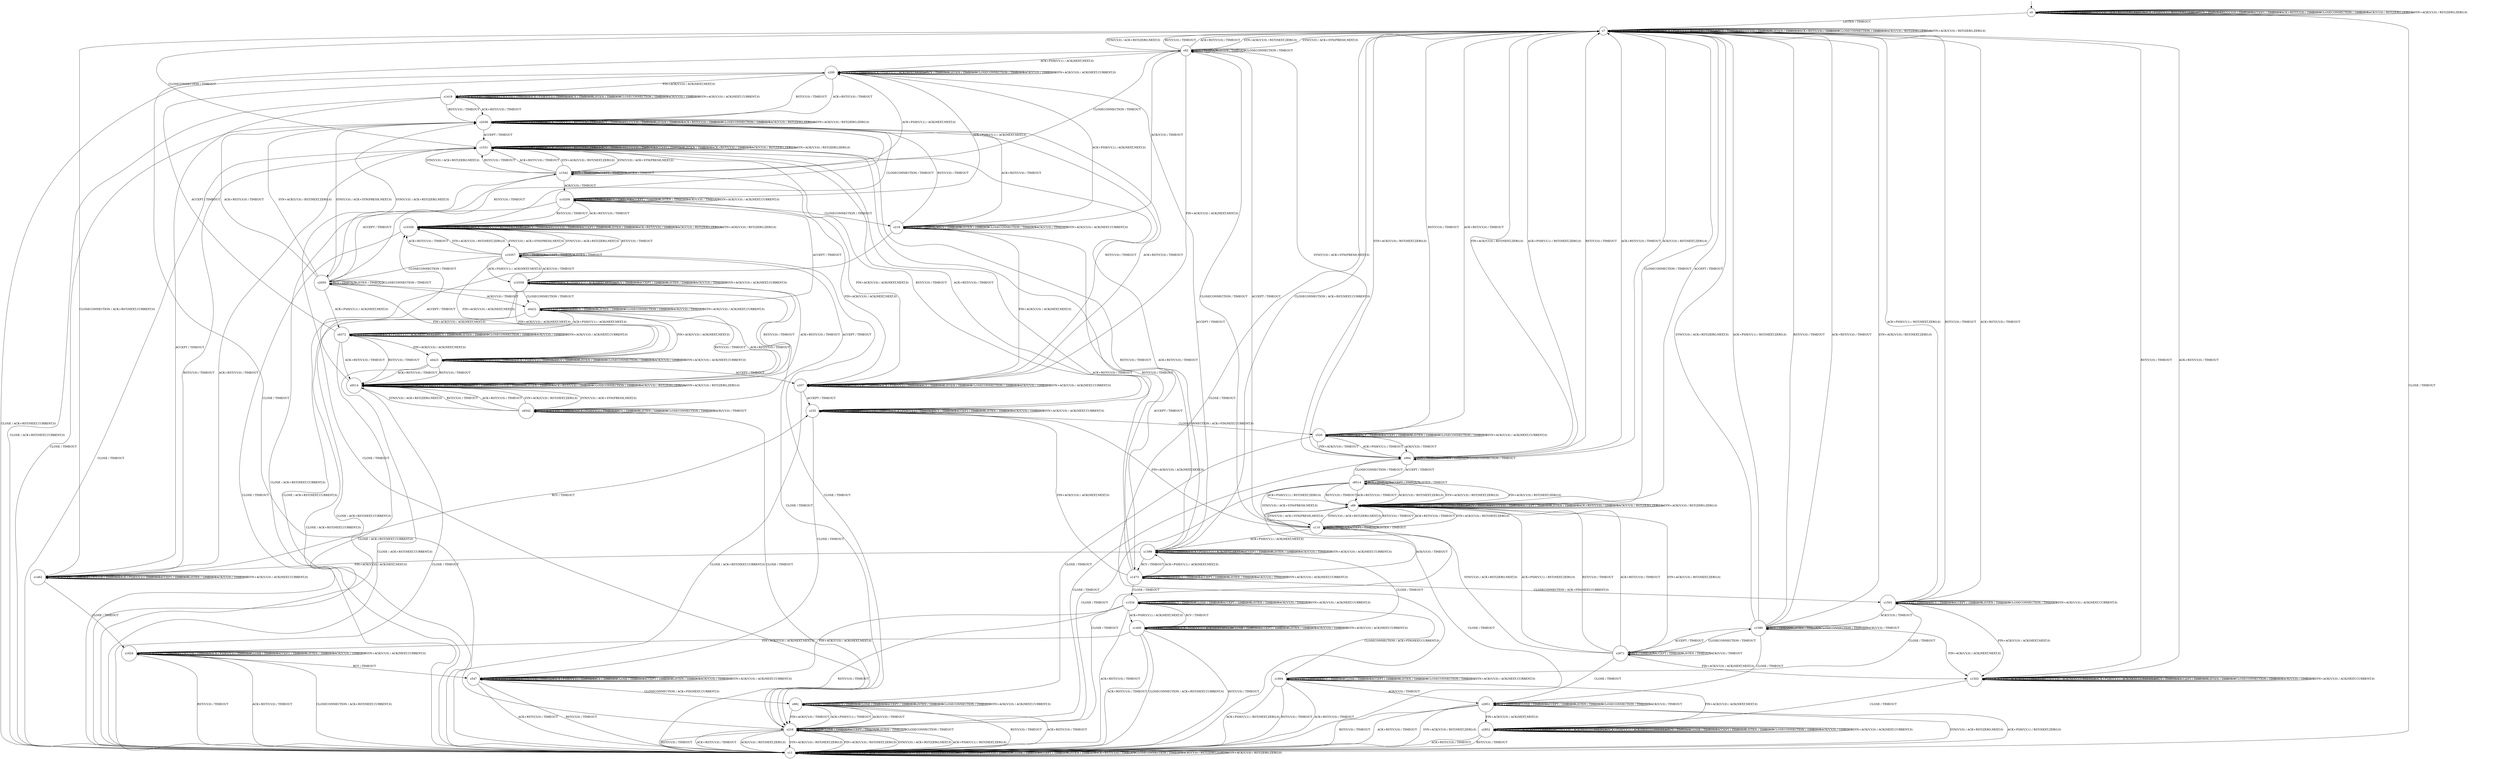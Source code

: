 digraph g {

	 s7 [shape = "circle" label="s7"];
	 s1462 [shape = "circle" label="s1462"];
	 s6514 [shape = "circle" label="s6514"];
	 s10357 [shape = "circle" label="s10357"];
	 s92 [shape = "circle" label="s92"];
	 s207 [shape = "circle" label="s207"];
	 s1894 [shape = "circle" label="s1894"];
	 s1534 [shape = "circle" label="s1534"];
	 s216 [shape = "circle" label="s216"];
	 s11 [shape = "circle" label="s11"];
	 s1501 [shape = "circle" label="s1501"];
	 s547 [shape = "circle" label="s547"];
	 s1624 [shape = "circle" label="s1624"];
	 s2036 [shape = "circle" label="s2036"];
	 s2851 [shape = "circle" label="s2851"];
	 s6422 [shape = "circle" label="s6422"];
	 s1531 [shape = "circle" label="s1531"];
	 s1400 [shape = "circle" label="s1400"];
	 s8514 [shape = "circle" label="s8514"];
	 s6542 [shape = "circle" label="s6542"];
	 s1542 [shape = "circle" label="s1542"];
	 s10356 [shape = "circle" label="s10356"];
	 s10358 [shape = "circle" label="s10358"];
	 s994 [shape = "circle" label="s994"];
	 s1473 [shape = "circle" label="s1473"];
	 s1419 [shape = "circle" label="s1419"];
	 s6423 [shape = "circle" label="s6423"];
	 s520 [shape = "circle" label="s520"];
	 s2852 [shape = "circle" label="s2852"];
	 s1502 [shape = "circle" label="s1502"];
	 s235 [shape = "circle" label="s235"];
	 s218 [shape = "circle" label="s218"];
	 s1580 [shape = "circle" label="s1580"];
	 s981 [shape = "circle" label="s981"];
	 s1399 [shape = "circle" label="s1399"];
	 s2050 [shape = "circle" label="s2050"];
	 s0 [shape = "circle" label="s0"];
	 s10209 [shape = "circle" label="s10209"];
	 s6372 [shape = "circle" label="s6372"];
	 s110 [shape = "circle" label="s110"];
	 s89 [shape = "circle" label="s89"];
	 s200 [shape = "circle" label="s200"];
	 s2671 [shape = "circle" label="s2671"];
	 s0 -> s0 [label="FIN+ACK(V,V,0) / RST(ZERO,ZERO,0)"];
	 s0 -> s0 [label="SYN(V,V,0) / ACK+RST(ZERO,NEXT,0)"];
	 s0 -> s0 [label="ACK+PSH(V,V,1) / RST(ZERO,ZERO,0)"];
	 s0 -> s0 [label="RCV / TIMEOUT"];
	 s0 -> s0 [label="RST(V,V,0) / TIMEOUT"];
	 s0 -> s11 [label="CLOSE / TIMEOUT"];
	 s0 -> s0 [label="ACCEPT / TIMEOUT"];
	 s0 -> s7 [label="LISTEN / TIMEOUT"];
	 s0 -> s0 [label="ACK+RST(V,V,0) / TIMEOUT"];
	 s0 -> s0 [label="CLOSECONNECTION / TIMEOUT"];
	 s0 -> s0 [label="ACK(V,V,0) / RST(ZERO,ZERO,0)"];
	 s0 -> s0 [label="SYN+ACK(V,V,0) / RST(ZERO,ZERO,0)"];
	 s7 -> s7 [label="FIN+ACK(V,V,0) / RST(ZERO,ZERO,0)"];
	 s7 -> s92 [label="SYN(V,V,0) / ACK+SYN(FRESH,NEXT,0)"];
	 s7 -> s7 [label="ACK+PSH(V,V,1) / RST(ZERO,ZERO,0)"];
	 s7 -> s7 [label="RCV / TIMEOUT"];
	 s7 -> s7 [label="RST(V,V,0) / TIMEOUT"];
	 s7 -> s11 [label="CLOSE / TIMEOUT"];
	 s7 -> s89 [label="ACCEPT / TIMEOUT"];
	 s7 -> s7 [label="LISTEN / TIMEOUT"];
	 s7 -> s7 [label="ACK+RST(V,V,0) / TIMEOUT"];
	 s7 -> s7 [label="CLOSECONNECTION / TIMEOUT"];
	 s7 -> s7 [label="ACK(V,V,0) / RST(ZERO,ZERO,0)"];
	 s7 -> s7 [label="SYN+ACK(V,V,0) / RST(ZERO,ZERO,0)"];
	 s11 -> s11 [label="FIN+ACK(V,V,0) / RST(ZERO,ZERO,0)"];
	 s11 -> s11 [label="SYN(V,V,0) / ACK+RST(ZERO,NEXT,0)"];
	 s11 -> s11 [label="ACK+PSH(V,V,1) / RST(ZERO,ZERO,0)"];
	 s11 -> s11 [label="RCV / TIMEOUT"];
	 s11 -> s11 [label="RST(V,V,0) / TIMEOUT"];
	 s11 -> s11 [label="CLOSE / TIMEOUT"];
	 s11 -> s11 [label="ACCEPT / TIMEOUT"];
	 s11 -> s11 [label="LISTEN / TIMEOUT"];
	 s11 -> s11 [label="ACK+RST(V,V,0) / TIMEOUT"];
	 s11 -> s11 [label="CLOSECONNECTION / TIMEOUT"];
	 s11 -> s11 [label="ACK(V,V,0) / RST(ZERO,ZERO,0)"];
	 s11 -> s11 [label="SYN+ACK(V,V,0) / RST(ZERO,ZERO,0)"];
	 s89 -> s89 [label="FIN+ACK(V,V,0) / RST(ZERO,ZERO,0)"];
	 s89 -> s110 [label="SYN(V,V,0) / ACK+SYN(FRESH,NEXT,0)"];
	 s89 -> s89 [label="ACK+PSH(V,V,1) / RST(ZERO,ZERO,0)"];
	 s89 -> s89 [label="RCV / TIMEOUT"];
	 s89 -> s89 [label="RST(V,V,0) / TIMEOUT"];
	 s89 -> s11 [label="CLOSE / TIMEOUT"];
	 s89 -> s89 [label="ACCEPT / TIMEOUT"];
	 s89 -> s89 [label="LISTEN / TIMEOUT"];
	 s89 -> s89 [label="ACK+RST(V,V,0) / TIMEOUT"];
	 s89 -> s7 [label="CLOSECONNECTION / TIMEOUT"];
	 s89 -> s89 [label="ACK(V,V,0) / RST(ZERO,ZERO,0)"];
	 s89 -> s89 [label="SYN+ACK(V,V,0) / RST(ZERO,ZERO,0)"];
	 s92 -> s207 [label="FIN+ACK(V,V,0) / ACK(NEXT,NEXT,0)"];
	 s92 -> s7 [label="SYN(V,V,0) / ACK+RST(ZERO,NEXT,0)"];
	 s92 -> s200 [label="ACK+PSH(V,V,1) / ACK(NEXT,NEXT,0)"];
	 s92 -> s92 [label="RCV / TIMEOUT"];
	 s92 -> s7 [label="RST(V,V,0) / TIMEOUT"];
	 s92 -> s216 [label="CLOSE / TIMEOUT"];
	 s92 -> s110 [label="ACCEPT / TIMEOUT"];
	 s92 -> s92 [label="LISTEN / TIMEOUT"];
	 s92 -> s7 [label="ACK+RST(V,V,0) / TIMEOUT"];
	 s92 -> s92 [label="CLOSECONNECTION / TIMEOUT"];
	 s92 -> s218 [label="ACK(V,V,0) / TIMEOUT"];
	 s92 -> s7 [label="SYN+ACK(V,V,0) / RST(NEXT,ZERO,0)"];
	 s110 -> s235 [label="FIN+ACK(V,V,0) / ACK(NEXT,NEXT,0)"];
	 s110 -> s89 [label="SYN(V,V,0) / ACK+RST(ZERO,NEXT,0)"];
	 s110 -> s1399 [label="ACK+PSH(V,V,1) / ACK(NEXT,NEXT,0)"];
	 s110 -> s110 [label="RCV / TIMEOUT"];
	 s110 -> s89 [label="RST(V,V,0) / TIMEOUT"];
	 s110 -> s216 [label="CLOSE / TIMEOUT"];
	 s110 -> s110 [label="ACCEPT / TIMEOUT"];
	 s110 -> s110 [label="LISTEN / TIMEOUT"];
	 s110 -> s89 [label="ACK+RST(V,V,0) / TIMEOUT"];
	 s110 -> s92 [label="CLOSECONNECTION / TIMEOUT"];
	 s110 -> s1473 [label="ACK(V,V,0) / TIMEOUT"];
	 s110 -> s89 [label="SYN+ACK(V,V,0) / RST(NEXT,ZERO,0)"];
	 s200 -> s1419 [label="FIN+ACK(V,V,0) / ACK(NEXT,NEXT,0)"];
	 s200 -> s200 [label="SYN(V,V,0) / TIMEOUT"];
	 s200 -> s200 [label="ACK+PSH(V,V,1) / ACK(NEXT,NEXT,0)"];
	 s200 -> s200 [label="RCV / TIMEOUT"];
	 s200 -> s2036 [label="RST(V,V,0) / TIMEOUT"];
	 s200 -> s11 [label="CLOSE / ACK+RST(NEXT,CURRENT,0)"];
	 s200 -> s1399 [label="ACCEPT / TIMEOUT"];
	 s200 -> s200 [label="LISTEN / TIMEOUT"];
	 s200 -> s2036 [label="ACK+RST(V,V,0) / TIMEOUT"];
	 s200 -> s200 [label="CLOSECONNECTION / TIMEOUT"];
	 s200 -> s200 [label="ACK(V,V,0) / TIMEOUT"];
	 s200 -> s200 [label="SYN+ACK(V,V,0) / ACK(NEXT,CURRENT,0)"];
	 s207 -> s207 [label="FIN+ACK(V,V,0) / TIMEOUT"];
	 s207 -> s207 [label="SYN(V,V,0) / TIMEOUT"];
	 s207 -> s207 [label="ACK+PSH(V,V,1) / TIMEOUT"];
	 s207 -> s207 [label="RCV / TIMEOUT"];
	 s207 -> s2036 [label="RST(V,V,0) / TIMEOUT"];
	 s207 -> s11 [label="CLOSE / ACK+RST(NEXT,CURRENT,0)"];
	 s207 -> s235 [label="ACCEPT / TIMEOUT"];
	 s207 -> s207 [label="LISTEN / TIMEOUT"];
	 s207 -> s2036 [label="ACK+RST(V,V,0) / TIMEOUT"];
	 s207 -> s207 [label="CLOSECONNECTION / TIMEOUT"];
	 s207 -> s207 [label="ACK(V,V,0) / TIMEOUT"];
	 s207 -> s207 [label="SYN+ACK(V,V,0) / ACK(NEXT,CURRENT,0)"];
	 s216 -> s11 [label="FIN+ACK(V,V,0) / RST(NEXT,ZERO,0)"];
	 s216 -> s11 [label="SYN(V,V,0) / ACK+RST(ZERO,NEXT,0)"];
	 s216 -> s11 [label="ACK+PSH(V,V,1) / RST(NEXT,ZERO,0)"];
	 s216 -> s216 [label="RCV / TIMEOUT"];
	 s216 -> s11 [label="RST(V,V,0) / TIMEOUT"];
	 s216 -> s216 [label="CLOSE / TIMEOUT"];
	 s216 -> s216 [label="ACCEPT / TIMEOUT"];
	 s216 -> s216 [label="LISTEN / TIMEOUT"];
	 s216 -> s11 [label="ACK+RST(V,V,0) / TIMEOUT"];
	 s216 -> s216 [label="CLOSECONNECTION / TIMEOUT"];
	 s216 -> s11 [label="ACK(V,V,0) / RST(NEXT,ZERO,0)"];
	 s216 -> s11 [label="SYN+ACK(V,V,0) / RST(NEXT,ZERO,0)"];
	 s218 -> s207 [label="FIN+ACK(V,V,0) / ACK(NEXT,NEXT,0)"];
	 s218 -> s218 [label="SYN(V,V,0) / TIMEOUT"];
	 s218 -> s200 [label="ACK+PSH(V,V,1) / ACK(NEXT,NEXT,0)"];
	 s218 -> s218 [label="RCV / TIMEOUT"];
	 s218 -> s2036 [label="RST(V,V,0) / TIMEOUT"];
	 s218 -> s11 [label="CLOSE / ACK+RST(NEXT,CURRENT,0)"];
	 s218 -> s1473 [label="ACCEPT / TIMEOUT"];
	 s218 -> s218 [label="LISTEN / TIMEOUT"];
	 s218 -> s2036 [label="ACK+RST(V,V,0) / TIMEOUT"];
	 s218 -> s218 [label="CLOSECONNECTION / TIMEOUT"];
	 s218 -> s218 [label="ACK(V,V,0) / TIMEOUT"];
	 s218 -> s218 [label="SYN+ACK(V,V,0) / ACK(NEXT,CURRENT,0)"];
	 s235 -> s235 [label="FIN+ACK(V,V,0) / TIMEOUT"];
	 s235 -> s235 [label="SYN(V,V,0) / TIMEOUT"];
	 s235 -> s235 [label="ACK+PSH(V,V,1) / TIMEOUT"];
	 s235 -> s235 [label="RCV / TIMEOUT"];
	 s235 -> s1531 [label="RST(V,V,0) / TIMEOUT"];
	 s235 -> s547 [label="CLOSE / TIMEOUT"];
	 s235 -> s235 [label="ACCEPT / TIMEOUT"];
	 s235 -> s235 [label="LISTEN / TIMEOUT"];
	 s235 -> s1531 [label="ACK+RST(V,V,0) / TIMEOUT"];
	 s235 -> s520 [label="CLOSECONNECTION / ACK+FIN(NEXT,CURRENT,0)"];
	 s235 -> s235 [label="ACK(V,V,0) / TIMEOUT"];
	 s235 -> s235 [label="SYN+ACK(V,V,0) / ACK(NEXT,CURRENT,0)"];
	 s520 -> s994 [label="FIN+ACK(V,V,0) / TIMEOUT"];
	 s520 -> s520 [label="SYN(V,V,0) / TIMEOUT"];
	 s520 -> s994 [label="ACK+PSH(V,V,1) / TIMEOUT"];
	 s520 -> s520 [label="RCV / TIMEOUT"];
	 s520 -> s7 [label="RST(V,V,0) / TIMEOUT"];
	 s520 -> s981 [label="CLOSE / TIMEOUT"];
	 s520 -> s520 [label="ACCEPT / TIMEOUT"];
	 s520 -> s520 [label="LISTEN / TIMEOUT"];
	 s520 -> s7 [label="ACK+RST(V,V,0) / TIMEOUT"];
	 s520 -> s520 [label="CLOSECONNECTION / TIMEOUT"];
	 s520 -> s994 [label="ACK(V,V,0) / TIMEOUT"];
	 s520 -> s520 [label="SYN+ACK(V,V,0) / ACK(NEXT,CURRENT,0)"];
	 s547 -> s547 [label="FIN+ACK(V,V,0) / TIMEOUT"];
	 s547 -> s547 [label="SYN(V,V,0) / TIMEOUT"];
	 s547 -> s547 [label="ACK+PSH(V,V,1) / TIMEOUT"];
	 s547 -> s547 [label="RCV / TIMEOUT"];
	 s547 -> s11 [label="RST(V,V,0) / TIMEOUT"];
	 s547 -> s547 [label="CLOSE / TIMEOUT"];
	 s547 -> s547 [label="ACCEPT / TIMEOUT"];
	 s547 -> s547 [label="LISTEN / TIMEOUT"];
	 s547 -> s11 [label="ACK+RST(V,V,0) / TIMEOUT"];
	 s547 -> s981 [label="CLOSECONNECTION / ACK+FIN(NEXT,CURRENT,0)"];
	 s547 -> s547 [label="ACK(V,V,0) / TIMEOUT"];
	 s547 -> s547 [label="SYN+ACK(V,V,0) / ACK(NEXT,CURRENT,0)"];
	 s981 -> s216 [label="FIN+ACK(V,V,0) / TIMEOUT"];
	 s981 -> s981 [label="SYN(V,V,0) / TIMEOUT"];
	 s981 -> s216 [label="ACK+PSH(V,V,1) / TIMEOUT"];
	 s981 -> s981 [label="RCV / TIMEOUT"];
	 s981 -> s11 [label="RST(V,V,0) / TIMEOUT"];
	 s981 -> s981 [label="CLOSE / TIMEOUT"];
	 s981 -> s981 [label="ACCEPT / TIMEOUT"];
	 s981 -> s981 [label="LISTEN / TIMEOUT"];
	 s981 -> s11 [label="ACK+RST(V,V,0) / TIMEOUT"];
	 s981 -> s981 [label="CLOSECONNECTION / TIMEOUT"];
	 s981 -> s216 [label="ACK(V,V,0) / TIMEOUT"];
	 s981 -> s981 [label="SYN+ACK(V,V,0) / ACK(NEXT,CURRENT,0)"];
	 s994 -> s7 [label="FIN+ACK(V,V,0) / RST(NEXT,ZERO,0)"];
	 s994 -> s92 [label="SYN(V,V,0) / ACK+SYN(FRESH,NEXT,0)"];
	 s994 -> s7 [label="ACK+PSH(V,V,1) / RST(NEXT,ZERO,0)"];
	 s994 -> s994 [label="RCV / TIMEOUT"];
	 s994 -> s7 [label="RST(V,V,0) / TIMEOUT"];
	 s994 -> s216 [label="CLOSE / TIMEOUT"];
	 s994 -> s8514 [label="ACCEPT / TIMEOUT"];
	 s994 -> s994 [label="LISTEN / TIMEOUT"];
	 s994 -> s7 [label="ACK+RST(V,V,0) / TIMEOUT"];
	 s994 -> s994 [label="CLOSECONNECTION / TIMEOUT"];
	 s994 -> s7 [label="ACK(V,V,0) / RST(NEXT,ZERO,0)"];
	 s994 -> s7 [label="SYN+ACK(V,V,0) / RST(NEXT,ZERO,0)"];
	 s1399 -> s1462 [label="FIN+ACK(V,V,0) / ACK(NEXT,NEXT,0)"];
	 s1399 -> s1399 [label="SYN(V,V,0) / TIMEOUT"];
	 s1399 -> s1399 [label="ACK+PSH(V,V,1) / ACK(NEXT,NEXT,0)"];
	 s1399 -> s1473 [label="RCV / TIMEOUT"];
	 s1399 -> s1531 [label="RST(V,V,0) / TIMEOUT"];
	 s1399 -> s1400 [label="CLOSE / TIMEOUT"];
	 s1399 -> s1399 [label="ACCEPT / TIMEOUT"];
	 s1399 -> s1399 [label="LISTEN / TIMEOUT"];
	 s1399 -> s1531 [label="ACK+RST(V,V,0) / TIMEOUT"];
	 s1399 -> s7 [label="CLOSECONNECTION / ACK+RST(NEXT,CURRENT,0)"];
	 s1399 -> s1399 [label="ACK(V,V,0) / TIMEOUT"];
	 s1399 -> s1399 [label="SYN+ACK(V,V,0) / ACK(NEXT,CURRENT,0)"];
	 s1400 -> s1624 [label="FIN+ACK(V,V,0) / ACK(NEXT,NEXT,0)"];
	 s1400 -> s1400 [label="SYN(V,V,0) / TIMEOUT"];
	 s1400 -> s1400 [label="ACK+PSH(V,V,1) / ACK(NEXT,NEXT,0)"];
	 s1400 -> s1534 [label="RCV / TIMEOUT"];
	 s1400 -> s11 [label="RST(V,V,0) / TIMEOUT"];
	 s1400 -> s1400 [label="CLOSE / TIMEOUT"];
	 s1400 -> s1400 [label="ACCEPT / TIMEOUT"];
	 s1400 -> s1400 [label="LISTEN / TIMEOUT"];
	 s1400 -> s11 [label="ACK+RST(V,V,0) / TIMEOUT"];
	 s1400 -> s11 [label="CLOSECONNECTION / ACK+RST(NEXT,CURRENT,0)"];
	 s1400 -> s1400 [label="ACK(V,V,0) / TIMEOUT"];
	 s1400 -> s1400 [label="SYN+ACK(V,V,0) / ACK(NEXT,CURRENT,0)"];
	 s1419 -> s1419 [label="FIN+ACK(V,V,0) / TIMEOUT"];
	 s1419 -> s1419 [label="SYN(V,V,0) / TIMEOUT"];
	 s1419 -> s1419 [label="ACK+PSH(V,V,1) / TIMEOUT"];
	 s1419 -> s1419 [label="RCV / TIMEOUT"];
	 s1419 -> s2036 [label="RST(V,V,0) / TIMEOUT"];
	 s1419 -> s11 [label="CLOSE / ACK+RST(NEXT,CURRENT,0)"];
	 s1419 -> s1462 [label="ACCEPT / TIMEOUT"];
	 s1419 -> s1419 [label="LISTEN / TIMEOUT"];
	 s1419 -> s2036 [label="ACK+RST(V,V,0) / TIMEOUT"];
	 s1419 -> s1419 [label="CLOSECONNECTION / TIMEOUT"];
	 s1419 -> s1419 [label="ACK(V,V,0) / TIMEOUT"];
	 s1419 -> s1419 [label="SYN+ACK(V,V,0) / ACK(NEXT,CURRENT,0)"];
	 s1462 -> s1462 [label="FIN+ACK(V,V,0) / TIMEOUT"];
	 s1462 -> s1462 [label="SYN(V,V,0) / TIMEOUT"];
	 s1462 -> s1462 [label="ACK+PSH(V,V,1) / TIMEOUT"];
	 s1462 -> s235 [label="RCV / TIMEOUT"];
	 s1462 -> s1531 [label="RST(V,V,0) / TIMEOUT"];
	 s1462 -> s1624 [label="CLOSE / TIMEOUT"];
	 s1462 -> s1462 [label="ACCEPT / TIMEOUT"];
	 s1462 -> s1462 [label="LISTEN / TIMEOUT"];
	 s1462 -> s1531 [label="ACK+RST(V,V,0) / TIMEOUT"];
	 s1462 -> s7 [label="CLOSECONNECTION / ACK+RST(NEXT,CURRENT,0)"];
	 s1462 -> s1462 [label="ACK(V,V,0) / TIMEOUT"];
	 s1462 -> s1462 [label="SYN+ACK(V,V,0) / ACK(NEXT,CURRENT,0)"];
	 s1473 -> s235 [label="FIN+ACK(V,V,0) / ACK(NEXT,NEXT,0)"];
	 s1473 -> s1473 [label="SYN(V,V,0) / TIMEOUT"];
	 s1473 -> s1399 [label="ACK+PSH(V,V,1) / ACK(NEXT,NEXT,0)"];
	 s1473 -> s1473 [label="RCV / TIMEOUT"];
	 s1473 -> s1531 [label="RST(V,V,0) / TIMEOUT"];
	 s1473 -> s1534 [label="CLOSE / TIMEOUT"];
	 s1473 -> s1473 [label="ACCEPT / TIMEOUT"];
	 s1473 -> s1473 [label="LISTEN / TIMEOUT"];
	 s1473 -> s1531 [label="ACK+RST(V,V,0) / TIMEOUT"];
	 s1473 -> s1501 [label="CLOSECONNECTION / ACK+FIN(NEXT,CURRENT,0)"];
	 s1473 -> s1473 [label="ACK(V,V,0) / TIMEOUT"];
	 s1473 -> s1473 [label="SYN+ACK(V,V,0) / ACK(NEXT,CURRENT,0)"];
	 s1501 -> s1502 [label="FIN+ACK(V,V,0) / ACK(NEXT,NEXT,0)"];
	 s1501 -> s1501 [label="SYN(V,V,0) / TIMEOUT"];
	 s1501 -> s7 [label="ACK+PSH(V,V,1) / RST(NEXT,ZERO,0)"];
	 s1501 -> s1501 [label="RCV / TIMEOUT"];
	 s1501 -> s7 [label="RST(V,V,0) / TIMEOUT"];
	 s1501 -> s1894 [label="CLOSE / TIMEOUT"];
	 s1501 -> s1501 [label="ACCEPT / TIMEOUT"];
	 s1501 -> s1501 [label="LISTEN / TIMEOUT"];
	 s1501 -> s7 [label="ACK+RST(V,V,0) / TIMEOUT"];
	 s1501 -> s1501 [label="CLOSECONNECTION / TIMEOUT"];
	 s1501 -> s1580 [label="ACK(V,V,0) / TIMEOUT"];
	 s1501 -> s1501 [label="SYN+ACK(V,V,0) / ACK(NEXT,CURRENT,0)"];
	 s1502 -> s1502 [label="FIN+ACK(V,V,0) / ACK(NEXT,CURRENT,0)"];
	 s1502 -> s1502 [label="SYN(V,V,0) / ACK(NEXT,CURRENT,0)"];
	 s1502 -> s1502 [label="ACK+PSH(V,V,1) / ACK(NEXT,CURRENT,0)"];
	 s1502 -> s1502 [label="RCV / TIMEOUT"];
	 s1502 -> s7 [label="RST(V,V,0) / TIMEOUT"];
	 s1502 -> s2852 [label="CLOSE / TIMEOUT"];
	 s1502 -> s1502 [label="ACCEPT / TIMEOUT"];
	 s1502 -> s1502 [label="LISTEN / TIMEOUT"];
	 s1502 -> s7 [label="ACK+RST(V,V,0) / TIMEOUT"];
	 s1502 -> s1502 [label="CLOSECONNECTION / TIMEOUT"];
	 s1502 -> s1502 [label="ACK(V,V,0) / TIMEOUT"];
	 s1502 -> s1502 [label="SYN+ACK(V,V,0) / ACK(NEXT,CURRENT,0)"];
	 s1531 -> s1531 [label="FIN+ACK(V,V,0) / RST(ZERO,ZERO,0)"];
	 s1531 -> s1542 [label="SYN(V,V,0) / ACK+SYN(FRESH,NEXT,0)"];
	 s1531 -> s1531 [label="ACK+PSH(V,V,1) / RST(ZERO,ZERO,0)"];
	 s1531 -> s1531 [label="RCV / TIMEOUT"];
	 s1531 -> s1531 [label="RST(V,V,0) / TIMEOUT"];
	 s1531 -> s11 [label="CLOSE / TIMEOUT"];
	 s1531 -> s1531 [label="ACCEPT / TIMEOUT"];
	 s1531 -> s1531 [label="LISTEN / TIMEOUT"];
	 s1531 -> s1531 [label="ACK+RST(V,V,0) / TIMEOUT"];
	 s1531 -> s7 [label="CLOSECONNECTION / TIMEOUT"];
	 s1531 -> s1531 [label="ACK(V,V,0) / RST(ZERO,ZERO,0)"];
	 s1531 -> s1531 [label="SYN+ACK(V,V,0) / RST(ZERO,ZERO,0)"];
	 s1534 -> s547 [label="FIN+ACK(V,V,0) / ACK(NEXT,NEXT,0)"];
	 s1534 -> s1534 [label="SYN(V,V,0) / TIMEOUT"];
	 s1534 -> s1400 [label="ACK+PSH(V,V,1) / ACK(NEXT,NEXT,0)"];
	 s1534 -> s1534 [label="RCV / TIMEOUT"];
	 s1534 -> s11 [label="RST(V,V,0) / TIMEOUT"];
	 s1534 -> s1534 [label="CLOSE / TIMEOUT"];
	 s1534 -> s1534 [label="ACCEPT / TIMEOUT"];
	 s1534 -> s1534 [label="LISTEN / TIMEOUT"];
	 s1534 -> s11 [label="ACK+RST(V,V,0) / TIMEOUT"];
	 s1534 -> s1894 [label="CLOSECONNECTION / ACK+FIN(NEXT,CURRENT,0)"];
	 s1534 -> s1534 [label="ACK(V,V,0) / TIMEOUT"];
	 s1534 -> s1534 [label="SYN+ACK(V,V,0) / ACK(NEXT,CURRENT,0)"];
	 s1542 -> s207 [label="FIN+ACK(V,V,0) / ACK(NEXT,NEXT,0)"];
	 s1542 -> s1531 [label="SYN(V,V,0) / ACK+RST(ZERO,NEXT,0)"];
	 s1542 -> s200 [label="ACK+PSH(V,V,1) / ACK(NEXT,NEXT,0)"];
	 s1542 -> s1542 [label="RCV / TIMEOUT"];
	 s1542 -> s1531 [label="RST(V,V,0) / TIMEOUT"];
	 s1542 -> s216 [label="CLOSE / TIMEOUT"];
	 s1542 -> s1542 [label="ACCEPT / TIMEOUT"];
	 s1542 -> s1542 [label="LISTEN / TIMEOUT"];
	 s1542 -> s1531 [label="ACK+RST(V,V,0) / TIMEOUT"];
	 s1542 -> s92 [label="CLOSECONNECTION / TIMEOUT"];
	 s1542 -> s10209 [label="ACK(V,V,0) / TIMEOUT"];
	 s1542 -> s1531 [label="SYN+ACK(V,V,0) / RST(NEXT,ZERO,0)"];
	 s1580 -> s1502 [label="FIN+ACK(V,V,0) / ACK(NEXT,NEXT,0)"];
	 s1580 -> s7 [label="SYN(V,V,0) / ACK+RST(ZERO,NEXT,0)"];
	 s1580 -> s7 [label="ACK+PSH(V,V,1) / RST(NEXT,ZERO,0)"];
	 s1580 -> s1580 [label="RCV / TIMEOUT"];
	 s1580 -> s7 [label="RST(V,V,0) / TIMEOUT"];
	 s1580 -> s2851 [label="CLOSE / TIMEOUT"];
	 s1580 -> s2671 [label="ACCEPT / TIMEOUT"];
	 s1580 -> s1580 [label="LISTEN / TIMEOUT"];
	 s1580 -> s7 [label="ACK+RST(V,V,0) / TIMEOUT"];
	 s1580 -> s1580 [label="CLOSECONNECTION / TIMEOUT"];
	 s1580 -> s1580 [label="ACK(V,V,0) / TIMEOUT"];
	 s1580 -> s7 [label="SYN+ACK(V,V,0) / RST(NEXT,ZERO,0)"];
	 s1624 -> s1624 [label="FIN+ACK(V,V,0) / TIMEOUT"];
	 s1624 -> s1624 [label="SYN(V,V,0) / TIMEOUT"];
	 s1624 -> s1624 [label="ACK+PSH(V,V,1) / TIMEOUT"];
	 s1624 -> s547 [label="RCV / TIMEOUT"];
	 s1624 -> s11 [label="RST(V,V,0) / TIMEOUT"];
	 s1624 -> s1624 [label="CLOSE / TIMEOUT"];
	 s1624 -> s1624 [label="ACCEPT / TIMEOUT"];
	 s1624 -> s1624 [label="LISTEN / TIMEOUT"];
	 s1624 -> s11 [label="ACK+RST(V,V,0) / TIMEOUT"];
	 s1624 -> s11 [label="CLOSECONNECTION / ACK+RST(NEXT,CURRENT,0)"];
	 s1624 -> s1624 [label="ACK(V,V,0) / TIMEOUT"];
	 s1624 -> s1624 [label="SYN+ACK(V,V,0) / ACK(NEXT,CURRENT,0)"];
	 s1894 -> s2852 [label="FIN+ACK(V,V,0) / ACK(NEXT,NEXT,0)"];
	 s1894 -> s1894 [label="SYN(V,V,0) / TIMEOUT"];
	 s1894 -> s11 [label="ACK+PSH(V,V,1) / RST(NEXT,ZERO,0)"];
	 s1894 -> s1894 [label="RCV / TIMEOUT"];
	 s1894 -> s11 [label="RST(V,V,0) / TIMEOUT"];
	 s1894 -> s1894 [label="CLOSE / TIMEOUT"];
	 s1894 -> s1894 [label="ACCEPT / TIMEOUT"];
	 s1894 -> s1894 [label="LISTEN / TIMEOUT"];
	 s1894 -> s11 [label="ACK+RST(V,V,0) / TIMEOUT"];
	 s1894 -> s1894 [label="CLOSECONNECTION / TIMEOUT"];
	 s1894 -> s2851 [label="ACK(V,V,0) / TIMEOUT"];
	 s1894 -> s1894 [label="SYN+ACK(V,V,0) / ACK(NEXT,CURRENT,0)"];
	 s2036 -> s2036 [label="FIN+ACK(V,V,0) / RST(ZERO,ZERO,0)"];
	 s2036 -> s2050 [label="SYN(V,V,0) / ACK+SYN(FRESH,NEXT,0)"];
	 s2036 -> s2036 [label="ACK+PSH(V,V,1) / RST(ZERO,ZERO,0)"];
	 s2036 -> s2036 [label="RCV / TIMEOUT"];
	 s2036 -> s2036 [label="RST(V,V,0) / TIMEOUT"];
	 s2036 -> s11 [label="CLOSE / TIMEOUT"];
	 s2036 -> s1531 [label="ACCEPT / TIMEOUT"];
	 s2036 -> s2036 [label="LISTEN / TIMEOUT"];
	 s2036 -> s2036 [label="ACK+RST(V,V,0) / TIMEOUT"];
	 s2036 -> s2036 [label="CLOSECONNECTION / TIMEOUT"];
	 s2036 -> s2036 [label="ACK(V,V,0) / RST(ZERO,ZERO,0)"];
	 s2036 -> s2036 [label="SYN+ACK(V,V,0) / RST(ZERO,ZERO,0)"];
	 s2050 -> s6423 [label="FIN+ACK(V,V,0) / ACK(NEXT,NEXT,0)"];
	 s2050 -> s2036 [label="SYN(V,V,0) / ACK+RST(ZERO,NEXT,0)"];
	 s2050 -> s6372 [label="ACK+PSH(V,V,1) / ACK(NEXT,NEXT,0)"];
	 s2050 -> s2050 [label="RCV / TIMEOUT"];
	 s2050 -> s2036 [label="RST(V,V,0) / TIMEOUT"];
	 s2050 -> s216 [label="CLOSE / TIMEOUT"];
	 s2050 -> s1542 [label="ACCEPT / TIMEOUT"];
	 s2050 -> s2050 [label="LISTEN / TIMEOUT"];
	 s2050 -> s2036 [label="ACK+RST(V,V,0) / TIMEOUT"];
	 s2050 -> s2050 [label="CLOSECONNECTION / TIMEOUT"];
	 s2050 -> s6422 [label="ACK(V,V,0) / TIMEOUT"];
	 s2050 -> s2036 [label="SYN+ACK(V,V,0) / RST(NEXT,ZERO,0)"];
	 s2671 -> s1502 [label="FIN+ACK(V,V,0) / ACK(NEXT,NEXT,0)"];
	 s2671 -> s89 [label="SYN(V,V,0) / ACK+RST(ZERO,NEXT,0)"];
	 s2671 -> s89 [label="ACK+PSH(V,V,1) / RST(NEXT,ZERO,0)"];
	 s2671 -> s2671 [label="RCV / TIMEOUT"];
	 s2671 -> s89 [label="RST(V,V,0) / TIMEOUT"];
	 s2671 -> s2851 [label="CLOSE / TIMEOUT"];
	 s2671 -> s2671 [label="ACCEPT / TIMEOUT"];
	 s2671 -> s2671 [label="LISTEN / TIMEOUT"];
	 s2671 -> s89 [label="ACK+RST(V,V,0) / TIMEOUT"];
	 s2671 -> s1580 [label="CLOSECONNECTION / TIMEOUT"];
	 s2671 -> s2671 [label="ACK(V,V,0) / TIMEOUT"];
	 s2671 -> s89 [label="SYN+ACK(V,V,0) / RST(NEXT,ZERO,0)"];
	 s2851 -> s2852 [label="FIN+ACK(V,V,0) / ACK(NEXT,NEXT,0)"];
	 s2851 -> s11 [label="SYN(V,V,0) / ACK+RST(ZERO,NEXT,0)"];
	 s2851 -> s11 [label="ACK+PSH(V,V,1) / RST(NEXT,ZERO,0)"];
	 s2851 -> s2851 [label="RCV / TIMEOUT"];
	 s2851 -> s11 [label="RST(V,V,0) / TIMEOUT"];
	 s2851 -> s2851 [label="CLOSE / TIMEOUT"];
	 s2851 -> s2851 [label="ACCEPT / TIMEOUT"];
	 s2851 -> s2851 [label="LISTEN / TIMEOUT"];
	 s2851 -> s11 [label="ACK+RST(V,V,0) / TIMEOUT"];
	 s2851 -> s2851 [label="CLOSECONNECTION / TIMEOUT"];
	 s2851 -> s2851 [label="ACK(V,V,0) / TIMEOUT"];
	 s2851 -> s11 [label="SYN+ACK(V,V,0) / RST(NEXT,ZERO,0)"];
	 s2852 -> s2852 [label="FIN+ACK(V,V,0) / ACK(NEXT,CURRENT,0)"];
	 s2852 -> s2852 [label="SYN(V,V,0) / ACK(NEXT,CURRENT,0)"];
	 s2852 -> s2852 [label="ACK+PSH(V,V,1) / ACK(NEXT,CURRENT,0)"];
	 s2852 -> s2852 [label="RCV / TIMEOUT"];
	 s2852 -> s11 [label="RST(V,V,0) / TIMEOUT"];
	 s2852 -> s2852 [label="CLOSE / TIMEOUT"];
	 s2852 -> s2852 [label="ACCEPT / TIMEOUT"];
	 s2852 -> s2852 [label="LISTEN / TIMEOUT"];
	 s2852 -> s11 [label="ACK+RST(V,V,0) / TIMEOUT"];
	 s2852 -> s2852 [label="CLOSECONNECTION / TIMEOUT"];
	 s2852 -> s2852 [label="ACK(V,V,0) / TIMEOUT"];
	 s2852 -> s2852 [label="SYN+ACK(V,V,0) / ACK(NEXT,CURRENT,0)"];
	 s6372 -> s6423 [label="FIN+ACK(V,V,0) / ACK(NEXT,NEXT,0)"];
	 s6372 -> s6372 [label="SYN(V,V,0) / TIMEOUT"];
	 s6372 -> s6372 [label="ACK+PSH(V,V,1) / ACK(NEXT,NEXT,0)"];
	 s6372 -> s6372 [label="RCV / TIMEOUT"];
	 s6372 -> s6514 [label="RST(V,V,0) / TIMEOUT"];
	 s6372 -> s11 [label="CLOSE / ACK+RST(NEXT,CURRENT,0)"];
	 s6372 -> s200 [label="ACCEPT / TIMEOUT"];
	 s6372 -> s6372 [label="LISTEN / TIMEOUT"];
	 s6372 -> s6514 [label="ACK+RST(V,V,0) / TIMEOUT"];
	 s6372 -> s6372 [label="CLOSECONNECTION / TIMEOUT"];
	 s6372 -> s6372 [label="ACK(V,V,0) / TIMEOUT"];
	 s6372 -> s6372 [label="SYN+ACK(V,V,0) / ACK(NEXT,CURRENT,0)"];
	 s6422 -> s6423 [label="FIN+ACK(V,V,0) / ACK(NEXT,NEXT,0)"];
	 s6422 -> s6422 [label="SYN(V,V,0) / TIMEOUT"];
	 s6422 -> s6372 [label="ACK+PSH(V,V,1) / ACK(NEXT,NEXT,0)"];
	 s6422 -> s6422 [label="RCV / TIMEOUT"];
	 s6422 -> s6514 [label="RST(V,V,0) / TIMEOUT"];
	 s6422 -> s11 [label="CLOSE / ACK+RST(NEXT,CURRENT,0)"];
	 s6422 -> s10209 [label="ACCEPT / TIMEOUT"];
	 s6422 -> s6422 [label="LISTEN / TIMEOUT"];
	 s6422 -> s6514 [label="ACK+RST(V,V,0) / TIMEOUT"];
	 s6422 -> s6422 [label="CLOSECONNECTION / TIMEOUT"];
	 s6422 -> s6422 [label="ACK(V,V,0) / TIMEOUT"];
	 s6422 -> s6422 [label="SYN+ACK(V,V,0) / ACK(NEXT,CURRENT,0)"];
	 s6423 -> s6423 [label="FIN+ACK(V,V,0) / TIMEOUT"];
	 s6423 -> s6423 [label="SYN(V,V,0) / TIMEOUT"];
	 s6423 -> s6423 [label="ACK+PSH(V,V,1) / TIMEOUT"];
	 s6423 -> s6423 [label="RCV / TIMEOUT"];
	 s6423 -> s6514 [label="RST(V,V,0) / TIMEOUT"];
	 s6423 -> s11 [label="CLOSE / ACK+RST(NEXT,CURRENT,0)"];
	 s6423 -> s207 [label="ACCEPT / TIMEOUT"];
	 s6423 -> s6423 [label="LISTEN / TIMEOUT"];
	 s6423 -> s6514 [label="ACK+RST(V,V,0) / TIMEOUT"];
	 s6423 -> s6423 [label="CLOSECONNECTION / TIMEOUT"];
	 s6423 -> s6423 [label="ACK(V,V,0) / TIMEOUT"];
	 s6423 -> s6423 [label="SYN+ACK(V,V,0) / ACK(NEXT,CURRENT,0)"];
	 s6514 -> s6514 [label="FIN+ACK(V,V,0) / RST(ZERO,ZERO,0)"];
	 s6514 -> s6542 [label="SYN(V,V,0) / ACK+SYN(FRESH,NEXT,0)"];
	 s6514 -> s6514 [label="ACK+PSH(V,V,1) / RST(ZERO,ZERO,0)"];
	 s6514 -> s6514 [label="RCV / TIMEOUT"];
	 s6514 -> s6514 [label="RST(V,V,0) / TIMEOUT"];
	 s6514 -> s11 [label="CLOSE / TIMEOUT"];
	 s6514 -> s10356 [label="ACCEPT / TIMEOUT"];
	 s6514 -> s6514 [label="LISTEN / TIMEOUT"];
	 s6514 -> s6514 [label="ACK+RST(V,V,0) / TIMEOUT"];
	 s6514 -> s6514 [label="CLOSECONNECTION / TIMEOUT"];
	 s6514 -> s6514 [label="ACK(V,V,0) / RST(ZERO,ZERO,0)"];
	 s6514 -> s6514 [label="SYN+ACK(V,V,0) / RST(ZERO,ZERO,0)"];
	 s6542 -> s6542 [label="FIN+ACK(V,V,0) / TIMEOUT"];
	 s6542 -> s6514 [label="SYN(V,V,0) / ACK+RST(ZERO,NEXT,0)"];
	 s6542 -> s6542 [label="ACK+PSH(V,V,1) / TIMEOUT"];
	 s6542 -> s6542 [label="RCV / TIMEOUT"];
	 s6542 -> s6514 [label="RST(V,V,0) / TIMEOUT"];
	 s6542 -> s216 [label="CLOSE / TIMEOUT"];
	 s6542 -> s10357 [label="ACCEPT / TIMEOUT"];
	 s6542 -> s6542 [label="LISTEN / TIMEOUT"];
	 s6542 -> s6514 [label="ACK+RST(V,V,0) / TIMEOUT"];
	 s6542 -> s6542 [label="CLOSECONNECTION / TIMEOUT"];
	 s6542 -> s6542 [label="ACK(V,V,0) / TIMEOUT"];
	 s6542 -> s6514 [label="SYN+ACK(V,V,0) / RST(NEXT,ZERO,0)"];
	 s8514 -> s89 [label="FIN+ACK(V,V,0) / RST(NEXT,ZERO,0)"];
	 s8514 -> s110 [label="SYN(V,V,0) / ACK+SYN(FRESH,NEXT,0)"];
	 s8514 -> s89 [label="ACK+PSH(V,V,1) / RST(NEXT,ZERO,0)"];
	 s8514 -> s8514 [label="RCV / TIMEOUT"];
	 s8514 -> s89 [label="RST(V,V,0) / TIMEOUT"];
	 s8514 -> s216 [label="CLOSE / TIMEOUT"];
	 s8514 -> s8514 [label="ACCEPT / TIMEOUT"];
	 s8514 -> s8514 [label="LISTEN / TIMEOUT"];
	 s8514 -> s89 [label="ACK+RST(V,V,0) / TIMEOUT"];
	 s8514 -> s994 [label="CLOSECONNECTION / TIMEOUT"];
	 s8514 -> s89 [label="ACK(V,V,0) / RST(NEXT,ZERO,0)"];
	 s8514 -> s89 [label="SYN+ACK(V,V,0) / RST(NEXT,ZERO,0)"];
	 s10209 -> s207 [label="FIN+ACK(V,V,0) / ACK(NEXT,NEXT,0)"];
	 s10209 -> s10209 [label="SYN(V,V,0) / TIMEOUT"];
	 s10209 -> s200 [label="ACK+PSH(V,V,1) / ACK(NEXT,NEXT,0)"];
	 s10209 -> s10209 [label="RCV / TIMEOUT"];
	 s10209 -> s10356 [label="RST(V,V,0) / TIMEOUT"];
	 s10209 -> s11 [label="CLOSE / ACK+RST(NEXT,CURRENT,0)"];
	 s10209 -> s10209 [label="ACCEPT / TIMEOUT"];
	 s10209 -> s10209 [label="LISTEN / TIMEOUT"];
	 s10209 -> s10356 [label="ACK+RST(V,V,0) / TIMEOUT"];
	 s10209 -> s218 [label="CLOSECONNECTION / TIMEOUT"];
	 s10209 -> s10209 [label="ACK(V,V,0) / TIMEOUT"];
	 s10209 -> s10209 [label="SYN+ACK(V,V,0) / ACK(NEXT,CURRENT,0)"];
	 s10356 -> s10356 [label="FIN+ACK(V,V,0) / RST(ZERO,ZERO,0)"];
	 s10356 -> s10357 [label="SYN(V,V,0) / ACK+SYN(FRESH,NEXT,0)"];
	 s10356 -> s10356 [label="ACK+PSH(V,V,1) / RST(ZERO,ZERO,0)"];
	 s10356 -> s10356 [label="RCV / TIMEOUT"];
	 s10356 -> s10356 [label="RST(V,V,0) / TIMEOUT"];
	 s10356 -> s11 [label="CLOSE / TIMEOUT"];
	 s10356 -> s10356 [label="ACCEPT / TIMEOUT"];
	 s10356 -> s10356 [label="LISTEN / TIMEOUT"];
	 s10356 -> s10356 [label="ACK+RST(V,V,0) / TIMEOUT"];
	 s10356 -> s2036 [label="CLOSECONNECTION / TIMEOUT"];
	 s10356 -> s10356 [label="ACK(V,V,0) / RST(ZERO,ZERO,0)"];
	 s10356 -> s10356 [label="SYN+ACK(V,V,0) / RST(ZERO,ZERO,0)"];
	 s10357 -> s6423 [label="FIN+ACK(V,V,0) / ACK(NEXT,NEXT,0)"];
	 s10357 -> s10356 [label="SYN(V,V,0) / ACK+RST(ZERO,NEXT,0)"];
	 s10357 -> s10358 [label="ACK+PSH(V,V,1) / ACK(NEXT,NEXT,0)"];
	 s10357 -> s10357 [label="RCV / TIMEOUT"];
	 s10357 -> s10356 [label="RST(V,V,0) / TIMEOUT"];
	 s10357 -> s216 [label="CLOSE / TIMEOUT"];
	 s10357 -> s10357 [label="ACCEPT / TIMEOUT"];
	 s10357 -> s10357 [label="LISTEN / TIMEOUT"];
	 s10357 -> s10356 [label="ACK+RST(V,V,0) / TIMEOUT"];
	 s10357 -> s2050 [label="CLOSECONNECTION / TIMEOUT"];
	 s10357 -> s10358 [label="ACK(V,V,0) / TIMEOUT"];
	 s10357 -> s10356 [label="SYN+ACK(V,V,0) / RST(NEXT,ZERO,0)"];
	 s10358 -> s6423 [label="FIN+ACK(V,V,0) / ACK(NEXT,NEXT,0)"];
	 s10358 -> s10358 [label="SYN(V,V,0) / TIMEOUT"];
	 s10358 -> s10358 [label="ACK+PSH(V,V,1) / ACK(NEXT,NEXT,0)"];
	 s10358 -> s10358 [label="RCV / TIMEOUT"];
	 s10358 -> s6514 [label="RST(V,V,0) / TIMEOUT"];
	 s10358 -> s11 [label="CLOSE / ACK+RST(NEXT,CURRENT,0)"];
	 s10358 -> s10358 [label="ACCEPT / TIMEOUT"];
	 s10358 -> s10358 [label="LISTEN / TIMEOUT"];
	 s10358 -> s6514 [label="ACK+RST(V,V,0) / TIMEOUT"];
	 s10358 -> s6422 [label="CLOSECONNECTION / TIMEOUT"];
	 s10358 -> s10358 [label="ACK(V,V,0) / TIMEOUT"];
	 s10358 -> s10358 [label="SYN+ACK(V,V,0) / ACK(NEXT,CURRENT,0)"];
__start0 [label="" shape="none" width="0" height="0"];
		__start0 -> s0;

}

